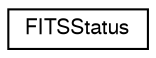 digraph "Graphical Class Hierarchy"
{
  edge [fontname="FreeSans",fontsize="10",labelfontname="FreeSans",labelfontsize="10"];
  node [fontname="FreeSans",fontsize="10",shape=record];
  rankdir="LR";
  Node1 [label="FITSStatus",height=0.2,width=0.4,color="black", fillcolor="white", style="filled",URL="$struct_f_i_t_s_status.html"];
}

